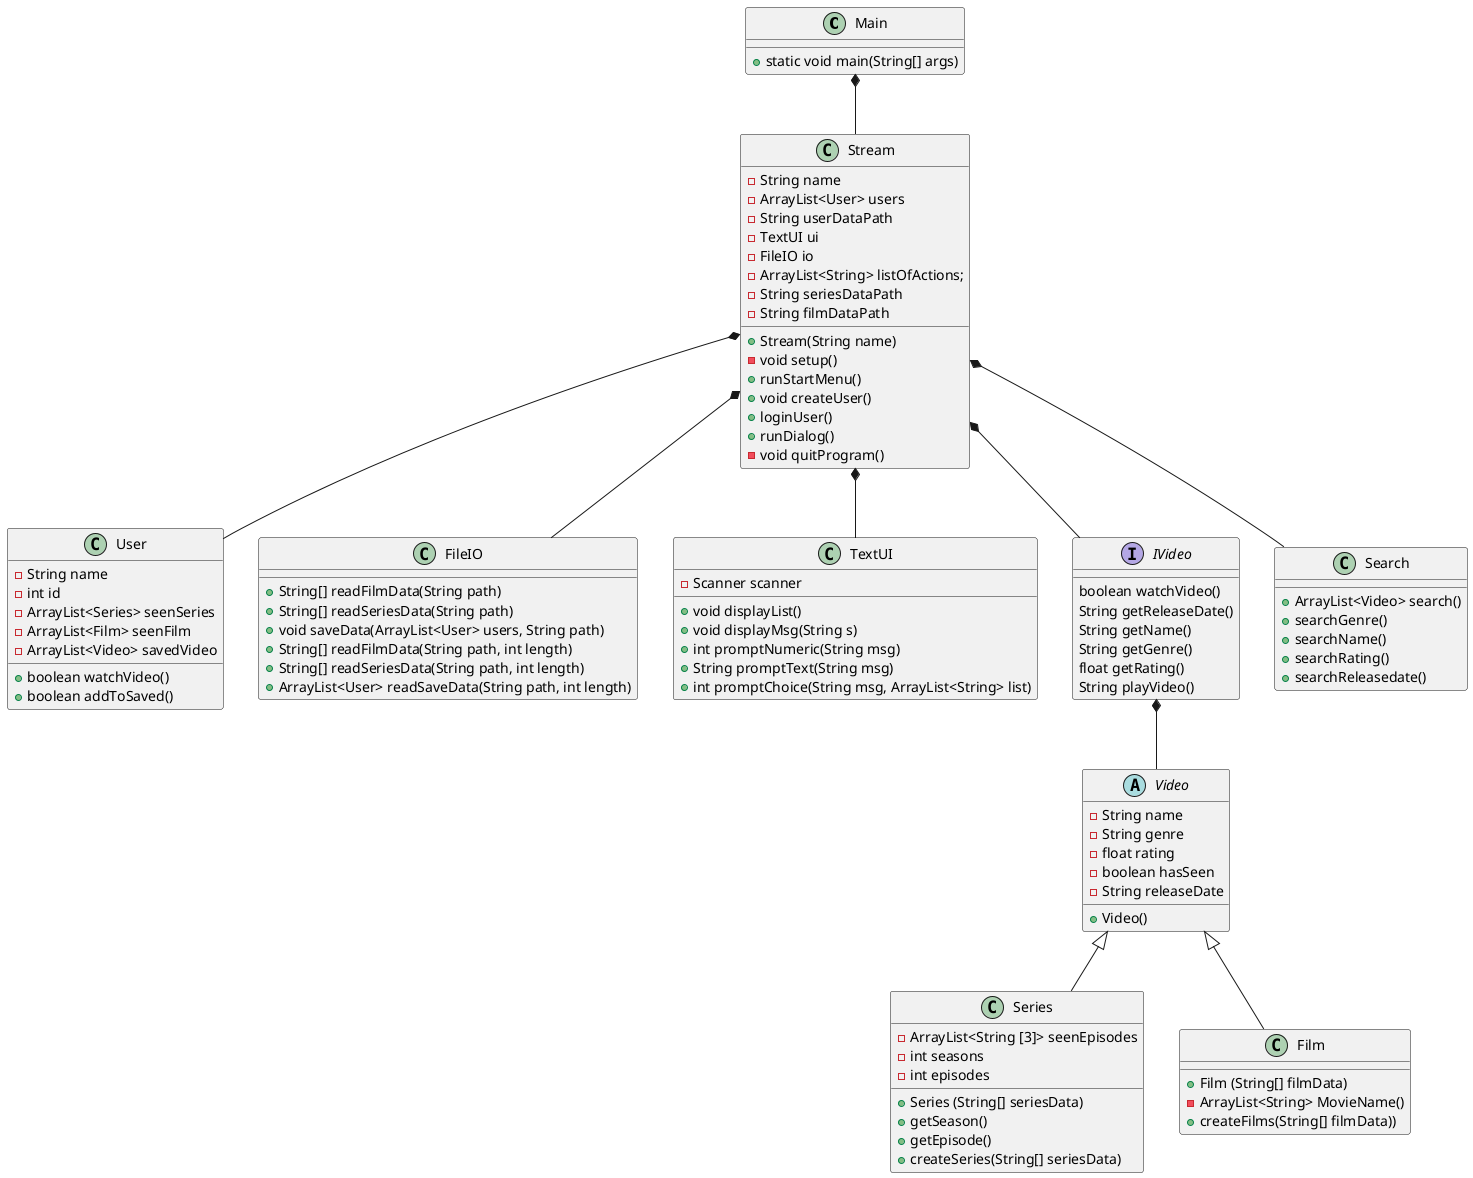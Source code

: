 @startuml
'https://plantuml.com/class-diagram

class Main{
+ static void main(String[] args)
}

class Stream{
- String name
'utilities
- ArrayList<User> users
- String userDataPath
- TextUI ui
- FileIO io
- ArrayList<String> listOfActions;
- String seriesDataPath
- String filmDataPath
'constructor
+ Stream(String name)
'methods
- void setup()
' setup er til er at læse data
+ runStartMenu()
+ void createUser()
' skal createUser være void? Det er den i matador
' createUser skal vel checke om der er andre med det brugernavn
+ loginUser()
' skal loginUser være void?
' den skal vel checke om der er en user med det username og tjekke om loginnet er korrekt
+ runDialog()
' i runDialog kan man vælge at søge
- void quitProgram()
}


class User{
- String name
- int id
- ArrayList<Series> seenSeries
- ArrayList<Film> seenFilm
- ArrayList<Video> savedVideo
+ boolean watchVideo()
+ boolean addToSaved()
}

class FileIO{
+ String[] readFilmData(String path)
+ String[] readSeriesData(String path)
+ void saveData(ArrayList<User> users, String path)
+ String[] readFilmData(String path, int length)
+ String[] readSeriesData(String path, int length)
+ ArrayList<User> readSaveData(String path, int length)
}

class TextUI{
- Scanner scanner
+ void displayList()
+ void displayMsg(String s)
+ int promptNumeric(String msg)
+ String promptText(String msg)
+ int promptChoice(String msg, ArrayList<String> list)
}

interface IVideo {
boolean watchVideo()
String getReleaseDate()
String getName()
String getGenre()
float getRating()
String playVideo()
}

abstract Class Video{
- String name
- String genre
- float rating
- boolean hasSeen
- String releaseDate
'constructor
+ Video()
}

class Series{
- ArrayList<String [3]> seenEpisodes
- int seasons
- int episodes
+ Series (String[] seriesData)
+ getSeason()
+ getEpisode()
+ createSeries(String[] seriesData)
}

class Film {
'constructor
+ Film (String[] filmData)
- ArrayList<String> MovieName()
+ createFilms(String[] filmData))
}


class Search{
+ ArrayList<Video> search()
'methods til de forskellige søgemuligheder
' Skal disse returnere objekterne fra video?
+ searchGenre()
+ searchName()
+ searchRating()
+ searchReleasedate()
'skal vi have funktioner der kun søger blandt serier og film adskilt?
}

IVideo *-- Video

Video <|-- Series
Video <|-- Film

Main *-- Stream

Stream *-- User
Stream *-- FileIO
Stream *-- TextUI
Stream *-- IVideo
Stream *-- Search

@enduml